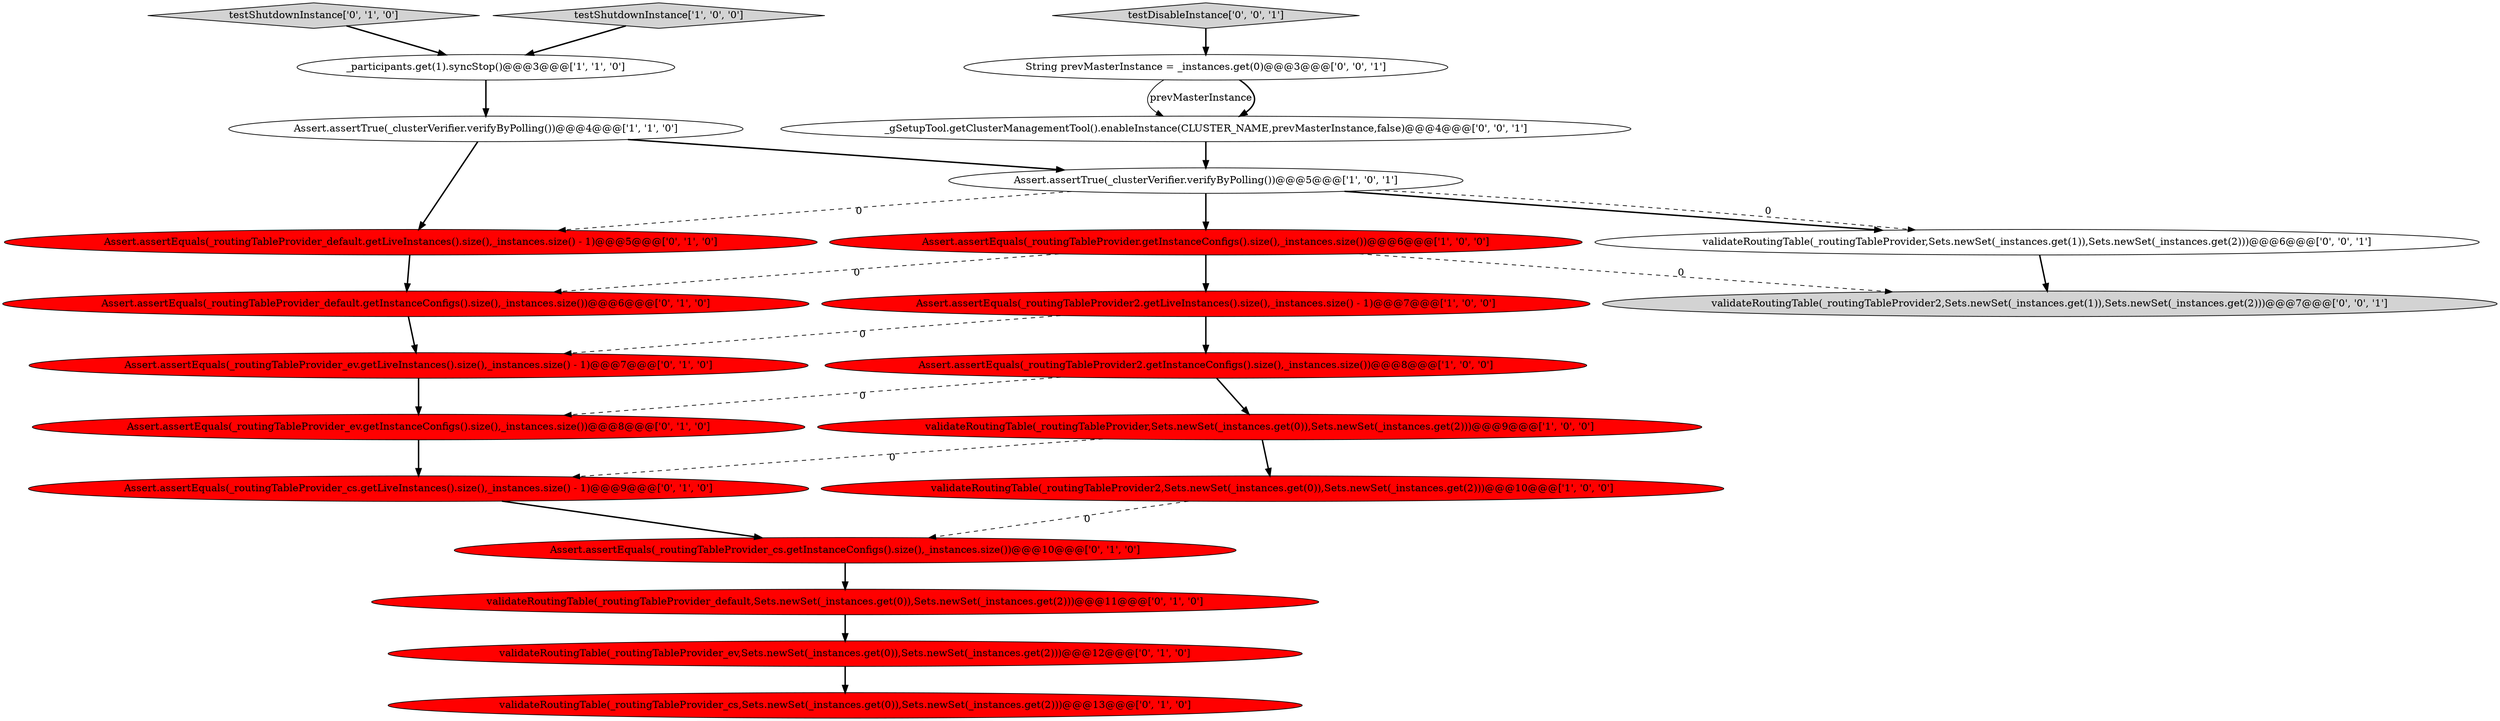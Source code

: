 digraph {
20 [style = filled, label = "validateRoutingTable(_routingTableProvider,Sets.newSet(_instances.get(1)),Sets.newSet(_instances.get(2)))@@@6@@@['0', '0', '1']", fillcolor = white, shape = ellipse image = "AAA0AAABBB3BBB"];
22 [style = filled, label = "_gSetupTool.getClusterManagementTool().enableInstance(CLUSTER_NAME,prevMasterInstance,false)@@@4@@@['0', '0', '1']", fillcolor = white, shape = ellipse image = "AAA0AAABBB3BBB"];
23 [style = filled, label = "String prevMasterInstance = _instances.get(0)@@@3@@@['0', '0', '1']", fillcolor = white, shape = ellipse image = "AAA0AAABBB3BBB"];
18 [style = filled, label = "validateRoutingTable(_routingTableProvider_ev,Sets.newSet(_instances.get(0)),Sets.newSet(_instances.get(2)))@@@12@@@['0', '1', '0']", fillcolor = red, shape = ellipse image = "AAA1AAABBB2BBB"];
14 [style = filled, label = "testShutdownInstance['0', '1', '0']", fillcolor = lightgray, shape = diamond image = "AAA0AAABBB2BBB"];
5 [style = filled, label = "testShutdownInstance['1', '0', '0']", fillcolor = lightgray, shape = diamond image = "AAA0AAABBB1BBB"];
2 [style = filled, label = "Assert.assertTrue(_clusterVerifier.verifyByPolling())@@@5@@@['1', '0', '1']", fillcolor = white, shape = ellipse image = "AAA0AAABBB1BBB"];
4 [style = filled, label = "Assert.assertEquals(_routingTableProvider.getInstanceConfigs().size(),_instances.size())@@@6@@@['1', '0', '0']", fillcolor = red, shape = ellipse image = "AAA1AAABBB1BBB"];
8 [style = filled, label = "Assert.assertEquals(_routingTableProvider2.getInstanceConfigs().size(),_instances.size())@@@8@@@['1', '0', '0']", fillcolor = red, shape = ellipse image = "AAA1AAABBB1BBB"];
9 [style = filled, label = "validateRoutingTable(_routingTableProvider_default,Sets.newSet(_instances.get(0)),Sets.newSet(_instances.get(2)))@@@11@@@['0', '1', '0']", fillcolor = red, shape = ellipse image = "AAA1AAABBB2BBB"];
7 [style = filled, label = "_participants.get(1).syncStop()@@@3@@@['1', '1', '0']", fillcolor = white, shape = ellipse image = "AAA0AAABBB1BBB"];
13 [style = filled, label = "Assert.assertEquals(_routingTableProvider_cs.getInstanceConfigs().size(),_instances.size())@@@10@@@['0', '1', '0']", fillcolor = red, shape = ellipse image = "AAA1AAABBB2BBB"];
16 [style = filled, label = "Assert.assertEquals(_routingTableProvider_default.getInstanceConfigs().size(),_instances.size())@@@6@@@['0', '1', '0']", fillcolor = red, shape = ellipse image = "AAA1AAABBB2BBB"];
10 [style = filled, label = "Assert.assertEquals(_routingTableProvider_ev.getInstanceConfigs().size(),_instances.size())@@@8@@@['0', '1', '0']", fillcolor = red, shape = ellipse image = "AAA1AAABBB2BBB"];
15 [style = filled, label = "validateRoutingTable(_routingTableProvider_cs,Sets.newSet(_instances.get(0)),Sets.newSet(_instances.get(2)))@@@13@@@['0', '1', '0']", fillcolor = red, shape = ellipse image = "AAA1AAABBB2BBB"];
6 [style = filled, label = "validateRoutingTable(_routingTableProvider,Sets.newSet(_instances.get(0)),Sets.newSet(_instances.get(2)))@@@9@@@['1', '0', '0']", fillcolor = red, shape = ellipse image = "AAA1AAABBB1BBB"];
21 [style = filled, label = "testDisableInstance['0', '0', '1']", fillcolor = lightgray, shape = diamond image = "AAA0AAABBB3BBB"];
1 [style = filled, label = "Assert.assertTrue(_clusterVerifier.verifyByPolling())@@@4@@@['1', '1', '0']", fillcolor = white, shape = ellipse image = "AAA0AAABBB1BBB"];
12 [style = filled, label = "Assert.assertEquals(_routingTableProvider_default.getLiveInstances().size(),_instances.size() - 1)@@@5@@@['0', '1', '0']", fillcolor = red, shape = ellipse image = "AAA1AAABBB2BBB"];
0 [style = filled, label = "Assert.assertEquals(_routingTableProvider2.getLiveInstances().size(),_instances.size() - 1)@@@7@@@['1', '0', '0']", fillcolor = red, shape = ellipse image = "AAA1AAABBB1BBB"];
11 [style = filled, label = "Assert.assertEquals(_routingTableProvider_cs.getLiveInstances().size(),_instances.size() - 1)@@@9@@@['0', '1', '0']", fillcolor = red, shape = ellipse image = "AAA1AAABBB2BBB"];
3 [style = filled, label = "validateRoutingTable(_routingTableProvider2,Sets.newSet(_instances.get(0)),Sets.newSet(_instances.get(2)))@@@10@@@['1', '0', '0']", fillcolor = red, shape = ellipse image = "AAA1AAABBB1BBB"];
19 [style = filled, label = "validateRoutingTable(_routingTableProvider2,Sets.newSet(_instances.get(1)),Sets.newSet(_instances.get(2)))@@@7@@@['0', '0', '1']", fillcolor = lightgray, shape = ellipse image = "AAA0AAABBB3BBB"];
17 [style = filled, label = "Assert.assertEquals(_routingTableProvider_ev.getLiveInstances().size(),_instances.size() - 1)@@@7@@@['0', '1', '0']", fillcolor = red, shape = ellipse image = "AAA1AAABBB2BBB"];
17->10 [style = bold, label=""];
6->3 [style = bold, label=""];
2->20 [style = bold, label=""];
7->1 [style = bold, label=""];
8->10 [style = dashed, label="0"];
22->2 [style = bold, label=""];
4->16 [style = dashed, label="0"];
2->20 [style = dashed, label="0"];
23->22 [style = solid, label="prevMasterInstance"];
6->11 [style = dashed, label="0"];
18->15 [style = bold, label=""];
8->6 [style = bold, label=""];
12->16 [style = bold, label=""];
16->17 [style = bold, label=""];
3->13 [style = dashed, label="0"];
2->4 [style = bold, label=""];
0->17 [style = dashed, label="0"];
4->0 [style = bold, label=""];
14->7 [style = bold, label=""];
2->12 [style = dashed, label="0"];
23->22 [style = bold, label=""];
9->18 [style = bold, label=""];
11->13 [style = bold, label=""];
0->8 [style = bold, label=""];
1->12 [style = bold, label=""];
5->7 [style = bold, label=""];
4->19 [style = dashed, label="0"];
1->2 [style = bold, label=""];
13->9 [style = bold, label=""];
20->19 [style = bold, label=""];
21->23 [style = bold, label=""];
10->11 [style = bold, label=""];
}
